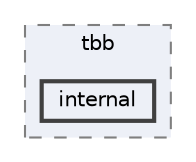 digraph "external/taskflow/3rd-party/tbb/include/tbb/internal"
{
 // LATEX_PDF_SIZE
  bgcolor="transparent";
  edge [fontname=Helvetica,fontsize=10,labelfontname=Helvetica,labelfontsize=10];
  node [fontname=Helvetica,fontsize=10,shape=box,height=0.2,width=0.4];
  compound=true
  subgraph clusterdir_3c21e1a9f88cb55805b13da017aa6539 {
    graph [ bgcolor="#edf0f7", pencolor="grey50", label="tbb", fontname=Helvetica,fontsize=10 style="filled,dashed", URL="dir_3c21e1a9f88cb55805b13da017aa6539.html",tooltip=""]
  dir_0053b867fda0c147a9792348e58066ab [label="internal", fillcolor="#edf0f7", color="grey25", style="filled,bold", URL="dir_0053b867fda0c147a9792348e58066ab.html",tooltip=""];
  }
}
